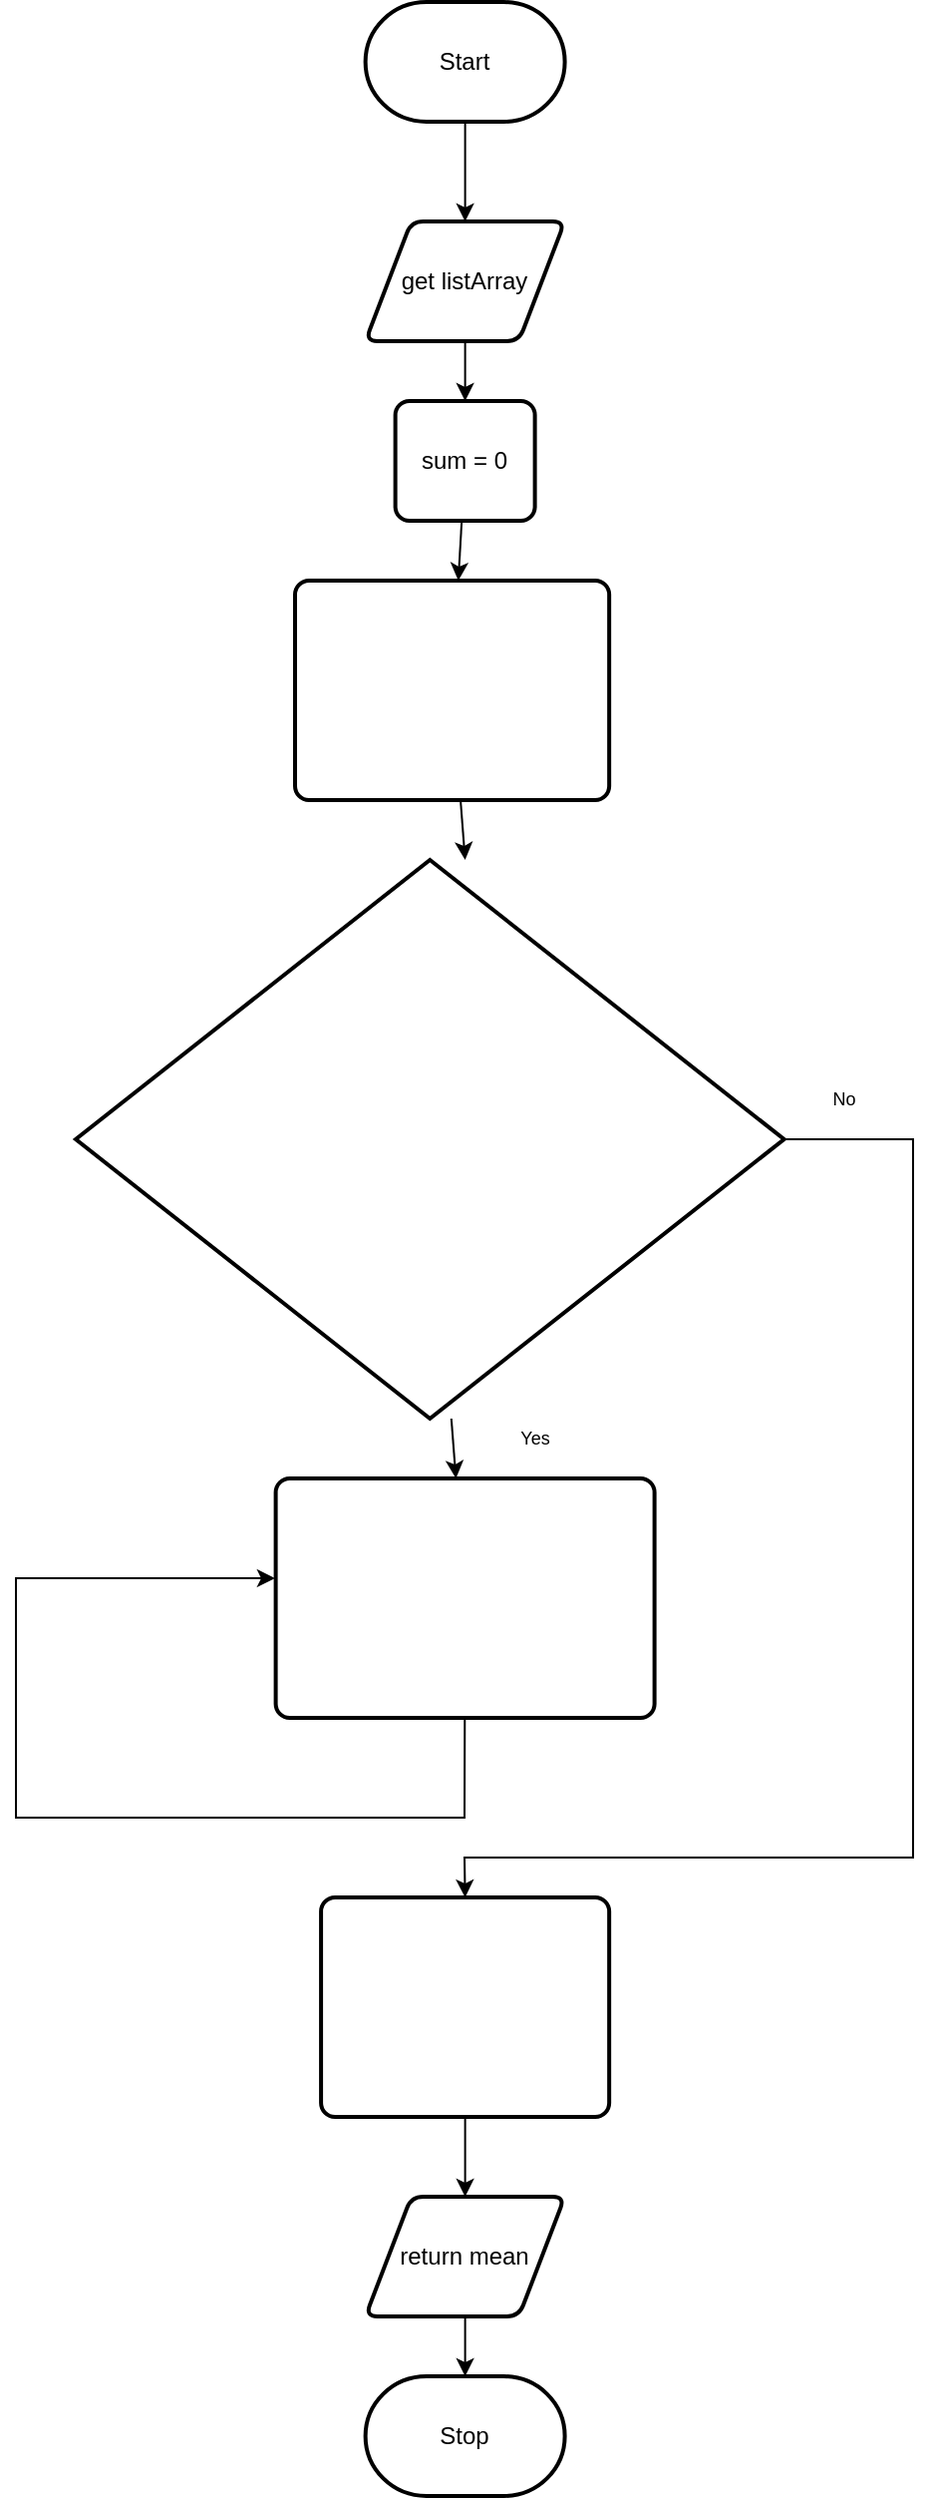 <mxfile>
    <diagram id="72hulpMSd7DvX2BBB4kW" name="Page-1">
        <mxGraphModel dx="1086" dy="1861" grid="1" gridSize="10" guides="1" tooltips="1" connect="1" arrows="1" fold="1" page="1" pageScale="1" pageWidth="827" pageHeight="1169" math="0" shadow="0">
            <root>
                <mxCell id="0"/>
                <mxCell id="1" parent="0"/>
                <mxCell id="2" value="" style="edgeStyle=none;html=1;" edge="1" parent="1" source="3">
                    <mxGeometry relative="1" as="geometry">
                        <mxPoint x="385.31" y="80" as="targetPoint"/>
                    </mxGeometry>
                </mxCell>
                <mxCell id="3" value="Start" style="strokeWidth=2;html=1;shape=mxgraph.flowchart.terminator;whiteSpace=wrap;" vertex="1" parent="1">
                    <mxGeometry x="335.31" y="-30" width="100" height="60" as="geometry"/>
                </mxCell>
                <mxCell id="4" value="" style="edgeStyle=none;html=1;" edge="1" parent="1" source="5" target="7">
                    <mxGeometry relative="1" as="geometry"/>
                </mxCell>
                <mxCell id="5" value="get listArray" style="shape=parallelogram;html=1;strokeWidth=2;perimeter=parallelogramPerimeter;whiteSpace=wrap;rounded=1;arcSize=12;size=0.23;" vertex="1" parent="1">
                    <mxGeometry x="335.31" y="80" width="100" height="60" as="geometry"/>
                </mxCell>
                <mxCell id="6" value="" style="edgeStyle=none;html=1;fontFamily=Helvetica;" edge="1" parent="1" source="7" target="9">
                    <mxGeometry relative="1" as="geometry"/>
                </mxCell>
                <mxCell id="7" value="sum = 0" style="rounded=1;whiteSpace=wrap;html=1;absoluteArcSize=1;arcSize=14;strokeWidth=2;" vertex="1" parent="1">
                    <mxGeometry x="350.31" y="170" width="70" height="60" as="geometry"/>
                </mxCell>
                <mxCell id="8" value="" style="edgeStyle=none;html=1;fontFamily=Helvetica;fontSize=9;" edge="1" parent="1" source="9">
                    <mxGeometry relative="1" as="geometry">
                        <mxPoint x="385.31" y="400" as="targetPoint"/>
                    </mxGeometry>
                </mxCell>
                <mxCell id="9" value="&lt;pre style=&quot;overflow-wrap: break-word&quot;&gt;&lt;font color=&quot;#ffffff&quot; face=&quot;Helvetica&quot;&gt;arraySize = listArray.length &lt;/font&gt;&lt;/pre&gt;" style="rounded=1;whiteSpace=wrap;html=1;absoluteArcSize=1;arcSize=14;strokeWidth=2;" vertex="1" parent="1">
                    <mxGeometry x="300" y="260" width="157.58" height="110" as="geometry"/>
                </mxCell>
                <mxCell id="10" style="edgeStyle=none;rounded=0;html=1;entryX=-0.002;entryY=0.417;entryDx=0;entryDy=0;entryPerimeter=0;fontFamily=Helvetica;fontSize=9;" edge="1" parent="1" source="11" target="11">
                    <mxGeometry relative="1" as="geometry">
                        <Array as="points">
                            <mxPoint x="385" y="880"/>
                            <mxPoint x="160" y="880"/>
                            <mxPoint x="160" y="760"/>
                        </Array>
                    </mxGeometry>
                </mxCell>
                <mxCell id="11" value="&lt;pre style=&quot;overflow-wrap: break-word&quot;&gt;&lt;pre style=&quot;overflow-wrap: break-word&quot;&gt;&lt;font color=&quot;#ffffff&quot; face=&quot;Helvetica&quot;&gt;sum += listArray[loopCounter]&lt;/font&gt;&lt;/pre&gt;&lt;/pre&gt;" style="rounded=1;whiteSpace=wrap;html=1;absoluteArcSize=1;arcSize=14;strokeWidth=2;" vertex="1" parent="1">
                    <mxGeometry x="290.31" y="710" width="190" height="120" as="geometry"/>
                </mxCell>
                <mxCell id="12" value="" style="edgeStyle=none;rounded=0;html=1;fontFamily=Helvetica;fontSize=9;" edge="1" parent="1" source="14" target="11">
                    <mxGeometry relative="1" as="geometry"/>
                </mxCell>
                <mxCell id="13" style="edgeStyle=none;rounded=0;html=1;entryX=0.5;entryY=0;entryDx=0;entryDy=0;fontFamily=Helvetica;fontSize=9;" edge="1" parent="1" source="14" target="16">
                    <mxGeometry relative="1" as="geometry">
                        <Array as="points">
                            <mxPoint x="610" y="540"/>
                            <mxPoint x="610" y="900"/>
                            <mxPoint x="385" y="900"/>
                        </Array>
                    </mxGeometry>
                </mxCell>
                <mxCell id="14" value="&lt;pre style=&quot;overflow-wrap: break-word&quot;&gt;&lt;font face=&quot;Helvetica&quot; color=&quot;#ffffff&quot; style=&quot;font-size: 11px;&quot;&gt;for (let loopCounter = 0; loopCounter &amp;lt; arraySize; loopCounter++ &lt;/font&gt;&lt;/pre&gt;" style="strokeWidth=2;html=1;shape=mxgraph.flowchart.decision;whiteSpace=wrap;fontFamily=Helvetica;fontSize=9;" vertex="1" parent="1">
                    <mxGeometry x="190" y="400" width="355.31" height="280" as="geometry"/>
                </mxCell>
                <mxCell id="15" value="" style="edgeStyle=none;rounded=0;html=1;fontFamily=Helvetica;fontSize=9;" edge="1" parent="1" source="16">
                    <mxGeometry relative="1" as="geometry">
                        <mxPoint x="385.31" y="1070" as="targetPoint"/>
                    </mxGeometry>
                </mxCell>
                <mxCell id="16" value="&lt;pre style=&quot;overflow-wrap: break-word&quot;&gt;&lt;pre style=&quot;overflow-wrap: break-word&quot;&gt;&lt;font color=&quot;#ffffff&quot; face=&quot;Helvetica&quot;&gt;mean = sum / arraySize&lt;/font&gt;&lt;/pre&gt;&lt;/pre&gt;" style="rounded=1;whiteSpace=wrap;html=1;absoluteArcSize=1;arcSize=14;strokeWidth=2;" vertex="1" parent="1">
                    <mxGeometry x="313.04" y="920" width="144.54" height="110" as="geometry"/>
                </mxCell>
                <mxCell id="17" value="Yes" style="text;html=1;resizable=0;autosize=1;align=center;verticalAlign=middle;points=[];fillColor=none;strokeColor=none;rounded=0;fontFamily=Helvetica;fontSize=9;" vertex="1" parent="1">
                    <mxGeometry x="405.31" y="680" width="30" height="20" as="geometry"/>
                </mxCell>
                <mxCell id="18" value="No" style="text;html=1;resizable=0;autosize=1;align=center;verticalAlign=middle;points=[];fillColor=none;strokeColor=none;rounded=0;fontFamily=Helvetica;fontSize=9;" vertex="1" parent="1">
                    <mxGeometry x="560" y="510" width="30" height="20" as="geometry"/>
                </mxCell>
                <mxCell id="19" value="" style="edgeStyle=none;rounded=0;html=1;fontFamily=Helvetica;fontSize=9;" edge="1" parent="1" source="20" target="21">
                    <mxGeometry relative="1" as="geometry"/>
                </mxCell>
                <mxCell id="20" value="return mean" style="shape=parallelogram;html=1;strokeWidth=2;perimeter=parallelogramPerimeter;whiteSpace=wrap;rounded=1;arcSize=12;size=0.23;" vertex="1" parent="1">
                    <mxGeometry x="335.31" y="1070" width="100" height="60" as="geometry"/>
                </mxCell>
                <mxCell id="21" value="Stop" style="strokeWidth=2;html=1;shape=mxgraph.flowchart.terminator;whiteSpace=wrap;" vertex="1" parent="1">
                    <mxGeometry x="335.31" y="1160" width="100" height="60" as="geometry"/>
                </mxCell>
            </root>
        </mxGraphModel>
    </diagram>
</mxfile>